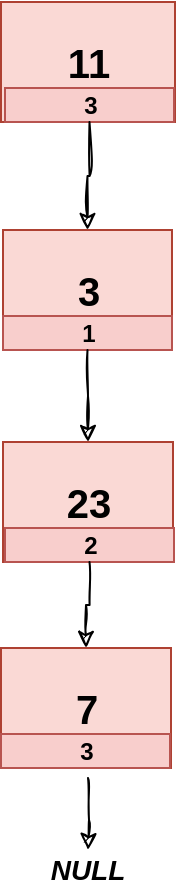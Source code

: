 <mxfile version="13.7.9" type="embed"><diagram id="lMCECdiOliHJ0kIxP1SO" name="Page-1"><mxGraphModel dx="614" dy="-16011" grid="0" gridSize="10" guides="1" tooltips="1" connect="1" arrows="1" fold="1" page="1" pageScale="1" pageWidth="850" pageHeight="1100" background="#ffffff" math="0" shadow="0"><root><mxCell id="0"/><mxCell id="1" parent="0"/><mxCell id="26" value="" style="group;direction=east;rotation=0;" vertex="1" connectable="0" parent="1"><mxGeometry x="101.5" y="16588" width="87.0" height="60" as="geometry"/></mxCell><mxCell id="15" value="11" style="rounded=0;whiteSpace=wrap;html=1;sketch=0;fillColor=#fad9d5;strokeColor=#ae4132;fontColor=#000000;fontSize=20;fontStyle=1;direction=east;rotation=0;" vertex="1" parent="26"><mxGeometry width="87" height="60" as="geometry"/></mxCell><mxCell id="25" value="&lt;font color=&quot;#000000&quot;&gt;&lt;b&gt;3&lt;/b&gt;&lt;/font&gt;" style="rounded=0;whiteSpace=wrap;html=1;fillColor=#f8cecc;strokeColor=#b85450;direction=east;rotation=0;" vertex="1" parent="26"><mxGeometry x="2" y="43" width="84.5" height="17" as="geometry"/></mxCell><mxCell id="27" value="1" style="group;direction=east;rotation=0;" vertex="1" connectable="0" parent="1"><mxGeometry x="102.5" y="16702" width="84.5" height="60" as="geometry"/></mxCell><mxCell id="7" value="3" style="rounded=0;whiteSpace=wrap;html=1;sketch=0;fillColor=#fad9d5;strokeColor=#ae4132;fontColor=#000000;fontSize=20;fontStyle=1;direction=east;rotation=0;" vertex="1" parent="27"><mxGeometry width="84.5" height="60" as="geometry"/></mxCell><mxCell id="24" value="&lt;font color=&quot;#000000&quot;&gt;&lt;b&gt;1&lt;/b&gt;&lt;/font&gt;" style="rounded=0;whiteSpace=wrap;html=1;fillColor=#f8cecc;strokeColor=#b85450;direction=east;rotation=0;" vertex="1" parent="27"><mxGeometry y="43" width="84.5" height="17" as="geometry"/></mxCell><mxCell id="28" value="" style="group;direction=east;rotation=0;" vertex="1" connectable="0" parent="1"><mxGeometry x="101.5" y="16808" width="86.0" height="60" as="geometry"/></mxCell><mxCell id="8" value="23" style="rounded=0;whiteSpace=wrap;html=1;sketch=0;fillColor=#fad9d5;strokeColor=#ae4132;fontColor=#000000;fontSize=20;fontStyle=1;direction=east;rotation=0;" vertex="1" parent="28"><mxGeometry x="1" width="85" height="60" as="geometry"/></mxCell><mxCell id="23" value="&lt;font color=&quot;#000000&quot;&gt;&lt;b&gt;2&lt;/b&gt;&lt;/font&gt;" style="rounded=0;whiteSpace=wrap;html=1;fillColor=#f8cecc;strokeColor=#b85450;direction=east;rotation=0;" vertex="1" parent="28"><mxGeometry x="2" y="43" width="84.5" height="17" as="geometry"/></mxCell><mxCell id="29" value="" style="group;direction=east;rotation=-180;" vertex="1" connectable="0" parent="1"><mxGeometry x="101.5" y="16911" width="86.0" height="60" as="geometry"/></mxCell><mxCell id="35" value="" style="group;rotation=-180;" vertex="1" connectable="0" parent="29"><mxGeometry x="-7.105e-15" y="-5.329e-15" width="85" height="60.0" as="geometry"/></mxCell><mxCell id="11" value="7" style="rounded=0;whiteSpace=wrap;html=1;sketch=0;fillColor=#fad9d5;strokeColor=#ae4132;fontColor=#000000;fontSize=20;fontStyle=1;direction=west;rotation=-360;" vertex="1" parent="35"><mxGeometry width="85" height="60" as="geometry"/></mxCell><mxCell id="22" value="&lt;font color=&quot;#000000&quot;&gt;&lt;b&gt;3&lt;/b&gt;&lt;/font&gt;" style="rounded=0;whiteSpace=wrap;html=1;fillColor=#f8cecc;strokeColor=#b85450;direction=east;rotation=-360;" vertex="1" parent="35"><mxGeometry y="43" width="84.5" height="17" as="geometry"/></mxCell><mxCell id="30" style="edgeStyle=orthogonalEdgeStyle;rounded=0;orthogonalLoop=1;jettySize=auto;html=1;strokeColor=#000000;sketch=1;entryX=0.5;entryY=1;entryDx=0;entryDy=0;startArrow=classic;startFill=1;endArrow=none;endFill=0;" edge="1" parent="1" source="11" target="23"><mxGeometry x="101.5" y="16588" as="geometry"/></mxCell><mxCell id="32" style="edgeStyle=orthogonalEdgeStyle;rounded=0;sketch=1;orthogonalLoop=1;jettySize=auto;html=1;strokeColor=#000000;entryX=0.5;entryY=1;entryDx=0;entryDy=0;startArrow=classic;startFill=1;endArrow=none;endFill=0;" edge="1" parent="1" source="8" target="24"><mxGeometry x="101.5" y="16588" as="geometry"/></mxCell><mxCell id="33" style="edgeStyle=orthogonalEdgeStyle;rounded=0;sketch=1;orthogonalLoop=1;jettySize=auto;html=1;strokeColor=#000000;entryX=0.5;entryY=1;entryDx=0;entryDy=0;startArrow=classic;startFill=1;endArrow=none;endFill=0;" edge="1" parent="1" source="7" target="25"><mxGeometry x="101.5" y="16588" as="geometry"/></mxCell><mxCell id="36" value="&lt;span style=&quot;font-size: 14px;&quot;&gt;&lt;font color=&quot;#000000&quot; style=&quot;font-size: 14px;&quot;&gt;NULL&lt;/font&gt;&lt;/span&gt;" style="text;html=1;strokeColor=none;fillColor=none;align=center;verticalAlign=middle;whiteSpace=wrap;rounded=0;fontStyle=3;fontSize=14;" vertex="1" parent="1"><mxGeometry x="125" y="17012" width="40" height="20" as="geometry"/></mxCell><mxCell id="38" style="edgeStyle=orthogonalEdgeStyle;rounded=0;sketch=1;orthogonalLoop=1;jettySize=auto;html=1;startArrow=none;startFill=0;endArrow=classic;endFill=1;strokeColor=#000000;fontSize=14;" edge="1" parent="1" target="36"><mxGeometry relative="1" as="geometry"><mxPoint x="145" y="16976" as="sourcePoint"/></mxGeometry></mxCell></root></mxGraphModel></diagram></mxfile>